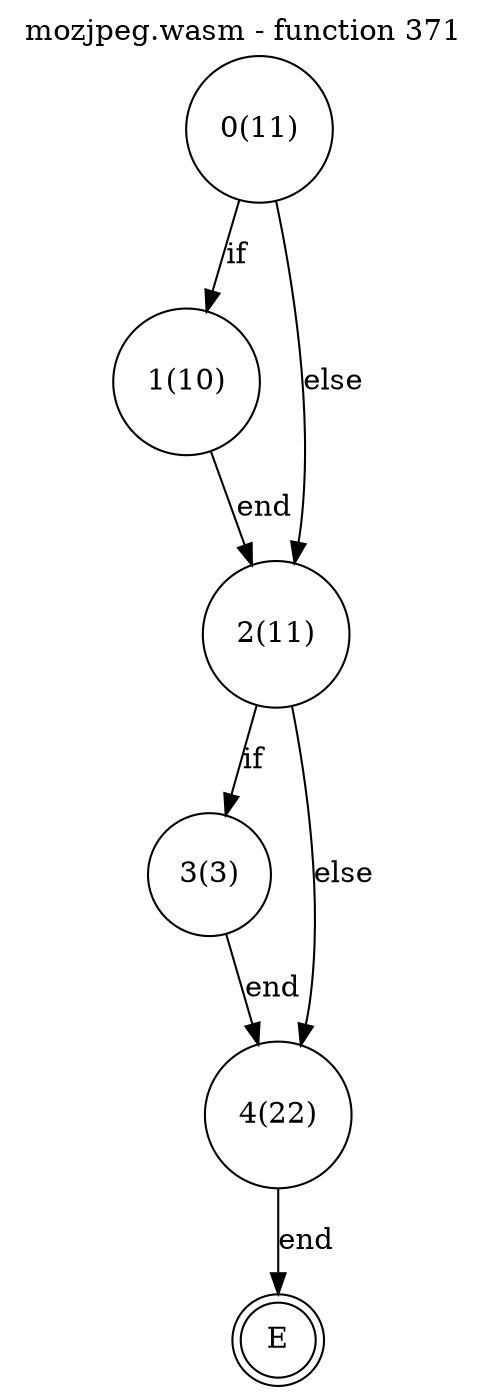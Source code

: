 digraph finite_state_machine {
    label = "mozjpeg.wasm - function 371"
    labelloc =  t
    labelfontsize = 16
    labelfontcolor = black
    labelfontname = "Helvetica"
    node [shape = doublecircle]; E ;
node [shape=circle, fontcolor=black, style="", label="0(11)"]0
node [shape=circle, fontcolor=black, style="", label="1(10)"]1
node [shape=circle, fontcolor=black, style="", label="2(11)"]2
node [shape=circle, fontcolor=black, style="", label="3(3)"]3
node [shape=circle, fontcolor=black, style="", label="4(22)"]4
node [shape=circle, fontcolor=black, style="", label="E"]E
    0 -> 1[label="if"];
    0 -> 2[label="else"];
    1 -> 2[label="end"];
    2 -> 3[label="if"];
    2 -> 4[label="else"];
    3 -> 4[label="end"];
    4 -> E[label="end"];
}
